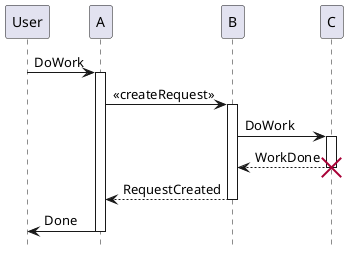 @startuml lifeline
hide footbox
participant User
User -> A: DoWork
activate A
A -> B: << createRequest >>
activate B
B -> C: DoWork
activate C
C --> B: WorkDone
destroy C
B --> A: RequestCreated
deactivate B
A -> User: Done
deactivate A
@enduml